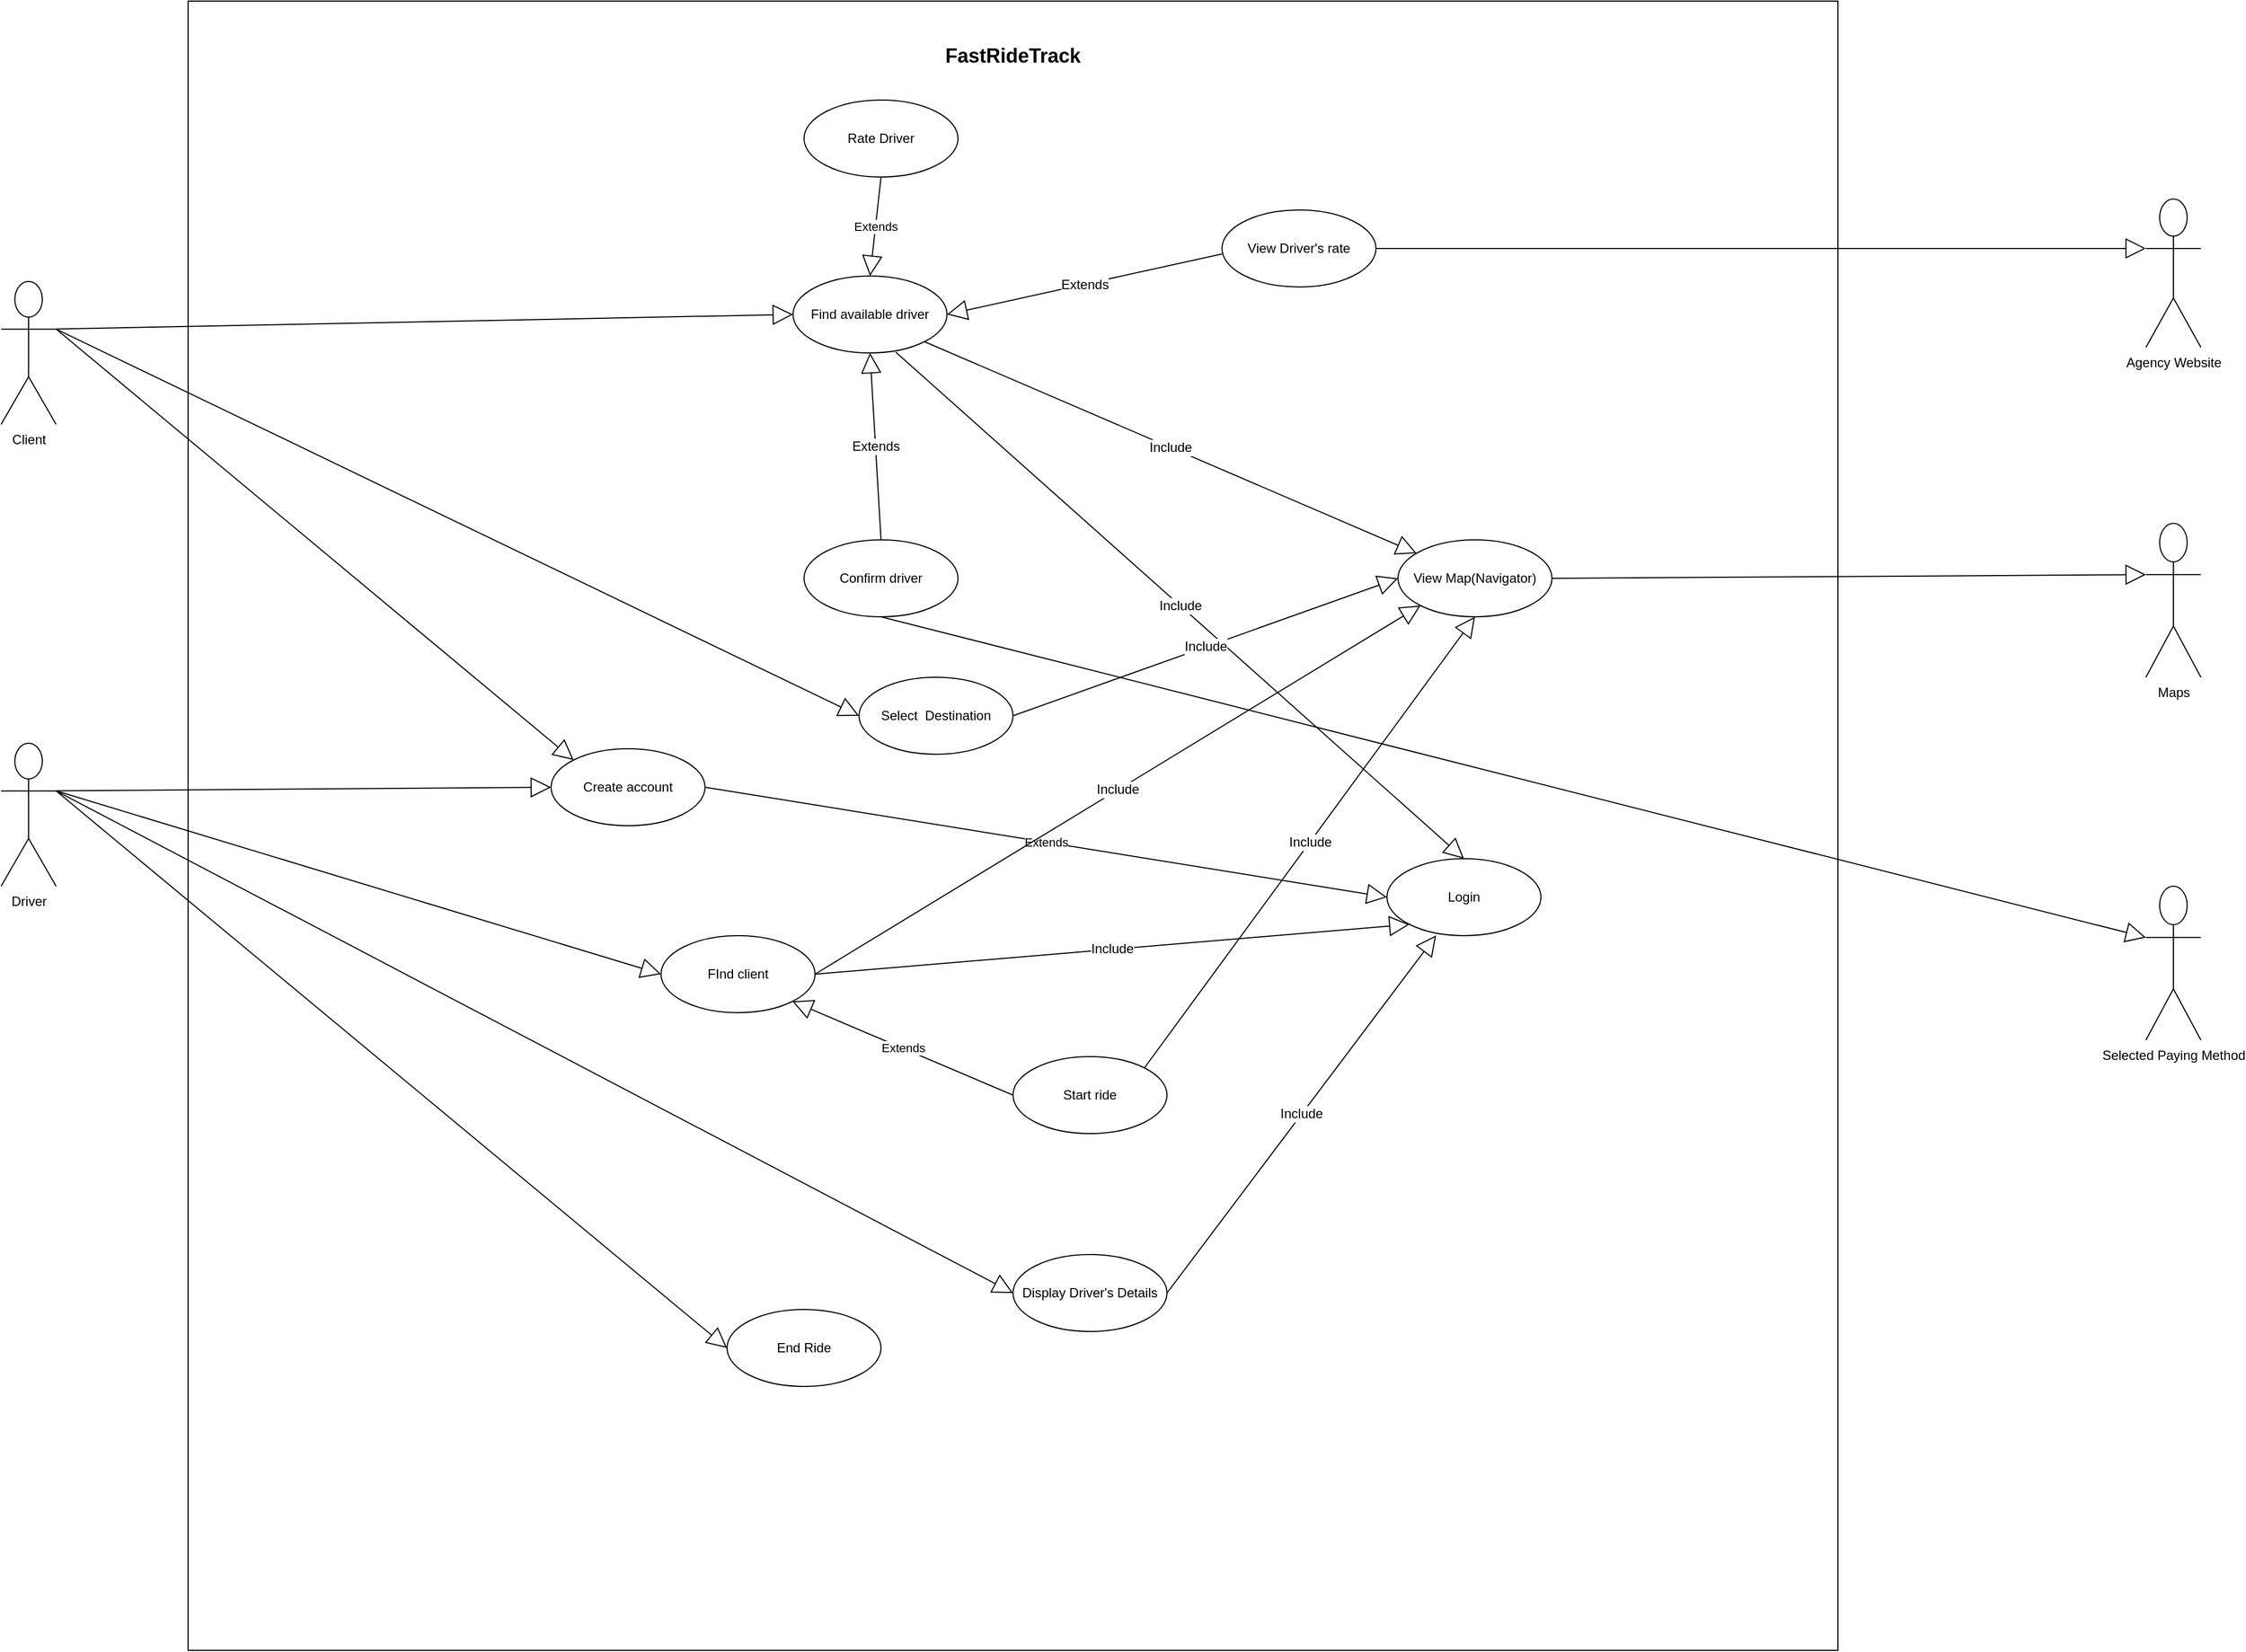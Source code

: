 <mxfile version="22.0.3" type="device">
  <diagram name="Pagina-1" id="4yyajg1duolFcby2Z4SF">
    <mxGraphModel dx="2103" dy="1775" grid="1" gridSize="10" guides="1" tooltips="1" connect="1" arrows="1" fold="1" page="1" pageScale="1" pageWidth="827" pageHeight="1169" math="0" shadow="0">
      <root>
        <mxCell id="0" />
        <mxCell id="1" parent="0" />
        <mxCell id="rDOq5Js9uwvhGrKsaeQx-1" value="" style="whiteSpace=wrap;html=1;aspect=fixed;" parent="1" vertex="1">
          <mxGeometry x="-500" y="-970" width="1500" height="1500" as="geometry" />
        </mxCell>
        <mxCell id="rDOq5Js9uwvhGrKsaeQx-2" value="Client" style="shape=umlActor;verticalLabelPosition=bottom;verticalAlign=top;html=1;outlineConnect=0;" parent="1" vertex="1">
          <mxGeometry x="-670" y="-715" width="50" height="130" as="geometry" />
        </mxCell>
        <mxCell id="rDOq5Js9uwvhGrKsaeQx-3" value="Driver&lt;br&gt;" style="shape=umlActor;verticalLabelPosition=bottom;verticalAlign=top;html=1;" parent="1" vertex="1">
          <mxGeometry x="-670" y="-295" width="50" height="130" as="geometry" />
        </mxCell>
        <mxCell id="rDOq5Js9uwvhGrKsaeQx-4" value="Agency Website&lt;br&gt;" style="shape=umlActor;verticalLabelPosition=bottom;verticalAlign=top;html=1;" parent="1" vertex="1">
          <mxGeometry x="1280" y="-790" width="50" height="135" as="geometry" />
        </mxCell>
        <mxCell id="rDOq5Js9uwvhGrKsaeQx-5" value="Maps&lt;br&gt;" style="shape=umlActor;verticalLabelPosition=bottom;verticalAlign=top;html=1;" parent="1" vertex="1">
          <mxGeometry x="1280" y="-495" width="50" height="140" as="geometry" />
        </mxCell>
        <mxCell id="rDOq5Js9uwvhGrKsaeQx-8" value="Login" style="ellipse;whiteSpace=wrap;html=1;" parent="1" vertex="1">
          <mxGeometry x="590" y="-190" width="140" height="70" as="geometry" />
        </mxCell>
        <mxCell id="rDOq5Js9uwvhGrKsaeQx-9" value="Find available driver" style="ellipse;whiteSpace=wrap;html=1;strokeColor=default;align=center;verticalAlign=middle;fontFamily=Helvetica;fontSize=12;fontColor=default;fillColor=default;" parent="1" vertex="1">
          <mxGeometry x="50" y="-720" width="140" height="70" as="geometry" />
        </mxCell>
        <mxCell id="rDOq5Js9uwvhGrKsaeQx-10" value="View Map(Navigator)" style="ellipse;whiteSpace=wrap;html=1;strokeColor=default;align=center;verticalAlign=middle;fontFamily=Helvetica;fontSize=12;fontColor=default;fillColor=default;" parent="1" vertex="1">
          <mxGeometry x="600" y="-480" width="140" height="70" as="geometry" />
        </mxCell>
        <mxCell id="rDOq5Js9uwvhGrKsaeQx-11" value="Include" style="endArrow=block;endSize=16;endFill=0;html=1;rounded=0;fontFamily=Helvetica;fontSize=12;fontColor=default;exitX=0.667;exitY=0.989;exitDx=0;exitDy=0;entryX=0.5;entryY=0;entryDx=0;entryDy=0;exitPerimeter=0;" parent="1" source="rDOq5Js9uwvhGrKsaeQx-9" target="rDOq5Js9uwvhGrKsaeQx-8" edge="1">
          <mxGeometry width="160" relative="1" as="geometry">
            <mxPoint x="170" y="-510" as="sourcePoint" />
            <mxPoint x="310" y="-530" as="targetPoint" />
          </mxGeometry>
        </mxCell>
        <mxCell id="rDOq5Js9uwvhGrKsaeQx-12" value="&lt;br&gt;" style="endArrow=block;endSize=16;endFill=0;html=1;rounded=0;fontFamily=Helvetica;fontSize=12;fontColor=default;exitX=1;exitY=0.333;exitDx=0;exitDy=0;exitPerimeter=0;entryX=0;entryY=1;entryDx=0;entryDy=0;" parent="1" source="rDOq5Js9uwvhGrKsaeQx-2" edge="1">
          <mxGeometry width="160" relative="1" as="geometry">
            <mxPoint x="-710.29" y="-771.307" as="sourcePoint" />
            <mxPoint x="49.997" y="-685.0" as="targetPoint" />
          </mxGeometry>
        </mxCell>
        <mxCell id="rDOq5Js9uwvhGrKsaeQx-13" value="&lt;h2&gt;FastRideTrack&lt;/h2&gt;" style="text;html=1;strokeColor=none;fillColor=none;align=center;verticalAlign=middle;whiteSpace=wrap;rounded=0;fontSize=12;fontFamily=Helvetica;fontColor=default;" parent="1" vertex="1">
          <mxGeometry x="170" y="-960" width="160" height="80" as="geometry" />
        </mxCell>
        <mxCell id="rDOq5Js9uwvhGrKsaeQx-17" value="&lt;br&gt;" style="endArrow=block;endSize=16;endFill=0;html=1;rounded=0;fontFamily=Helvetica;fontSize=12;fontColor=default;exitX=1;exitY=0.5;exitDx=0;exitDy=0;entryX=0;entryY=0.333;entryDx=0;entryDy=0;entryPerimeter=0;" parent="1" source="rDOq5Js9uwvhGrKsaeQx-10" target="rDOq5Js9uwvhGrKsaeQx-5" edge="1">
          <mxGeometry width="160" relative="1" as="geometry">
            <mxPoint x="170" y="-840" as="sourcePoint" />
            <mxPoint x="330" y="-840" as="targetPoint" />
          </mxGeometry>
        </mxCell>
        <mxCell id="rDOq5Js9uwvhGrKsaeQx-19" value="Start ride" style="ellipse;whiteSpace=wrap;html=1;strokeColor=default;align=center;verticalAlign=middle;fontFamily=Helvetica;fontSize=12;fontColor=default;fillColor=default;" parent="1" vertex="1">
          <mxGeometry x="250" y="-10" width="140" height="70" as="geometry" />
        </mxCell>
        <mxCell id="rDOq5Js9uwvhGrKsaeQx-20" value="Confirm driver" style="ellipse;whiteSpace=wrap;html=1;strokeColor=default;align=center;verticalAlign=middle;fontFamily=Helvetica;fontSize=12;fontColor=default;fillColor=default;" parent="1" vertex="1">
          <mxGeometry x="60" y="-480" width="140" height="70" as="geometry" />
        </mxCell>
        <mxCell id="rDOq5Js9uwvhGrKsaeQx-21" value="" style="endArrow=block;endSize=16;endFill=0;html=1;rounded=0;fontFamily=Helvetica;fontSize=12;fontColor=default;exitX=1;exitY=0.333;exitDx=0;exitDy=0;exitPerimeter=0;entryX=0;entryY=0.5;entryDx=0;entryDy=0;" parent="1" source="rDOq5Js9uwvhGrKsaeQx-3" edge="1" target="rDOq5Js9uwvhGrKsaeQx-29">
          <mxGeometry width="160" relative="1" as="geometry">
            <mxPoint x="-690" y="-339.997" as="sourcePoint" />
            <mxPoint x="86.82" y="-115.17" as="targetPoint" />
          </mxGeometry>
        </mxCell>
        <mxCell id="rDOq5Js9uwvhGrKsaeQx-23" value="Include" style="endArrow=block;endSize=16;endFill=0;html=1;rounded=0;fontFamily=Helvetica;fontSize=12;fontColor=default;exitX=1;exitY=0.5;exitDx=0;exitDy=0;entryX=0;entryY=1;entryDx=0;entryDy=0;" parent="1" source="rDOq5Js9uwvhGrKsaeQx-29" target="rDOq5Js9uwvhGrKsaeQx-8" edge="1">
          <mxGeometry width="160" relative="1" as="geometry">
            <mxPoint x="130" y="-440" as="sourcePoint" />
            <mxPoint x="290" y="-440" as="targetPoint" />
          </mxGeometry>
        </mxCell>
        <mxCell id="rDOq5Js9uwvhGrKsaeQx-28" value="Extends" style="endArrow=block;endSize=16;endFill=0;html=1;rounded=0;fontFamily=Helvetica;fontSize=12;fontColor=default;exitX=0.5;exitY=0;exitDx=0;exitDy=0;entryX=0.5;entryY=1;entryDx=0;entryDy=0;" parent="1" source="rDOq5Js9uwvhGrKsaeQx-20" target="rDOq5Js9uwvhGrKsaeQx-9" edge="1">
          <mxGeometry width="160" relative="1" as="geometry">
            <mxPoint x="130" y="-440" as="sourcePoint" />
            <mxPoint x="290" y="-440" as="targetPoint" />
          </mxGeometry>
        </mxCell>
        <mxCell id="rDOq5Js9uwvhGrKsaeQx-29" value="FInd client" style="ellipse;whiteSpace=wrap;html=1;strokeColor=default;align=center;verticalAlign=middle;fontFamily=Helvetica;fontSize=12;fontColor=default;fillColor=default;" parent="1" vertex="1">
          <mxGeometry x="-70" y="-120" width="140" height="70" as="geometry" />
        </mxCell>
        <mxCell id="rDOq5Js9uwvhGrKsaeQx-31" value="View Driver&#39;s rate" style="ellipse;whiteSpace=wrap;html=1;strokeColor=default;align=center;verticalAlign=middle;fontFamily=Helvetica;fontSize=12;fontColor=default;fillColor=default;" parent="1" vertex="1">
          <mxGeometry x="440" y="-780" width="140" height="70" as="geometry" />
        </mxCell>
        <mxCell id="rDOq5Js9uwvhGrKsaeQx-32" value="Extends" style="endArrow=block;endSize=16;endFill=0;html=1;rounded=0;fontFamily=Helvetica;fontSize=12;fontColor=default;entryX=1;entryY=0.5;entryDx=0;entryDy=0;" parent="1" target="rDOq5Js9uwvhGrKsaeQx-9" edge="1">
          <mxGeometry width="160" relative="1" as="geometry">
            <mxPoint x="440" y="-740" as="sourcePoint" />
            <mxPoint x="176.0" y="-703.97" as="targetPoint" />
          </mxGeometry>
        </mxCell>
        <mxCell id="rDOq5Js9uwvhGrKsaeQx-33" value="" style="endArrow=block;endSize=16;endFill=0;html=1;rounded=0;fontFamily=Helvetica;fontSize=12;fontColor=default;exitX=1;exitY=0.5;exitDx=0;exitDy=0;entryX=0;entryY=0.333;entryDx=0;entryDy=0;entryPerimeter=0;" parent="1" source="rDOq5Js9uwvhGrKsaeQx-31" target="rDOq5Js9uwvhGrKsaeQx-4" edge="1">
          <mxGeometry width="160" relative="1" as="geometry">
            <mxPoint x="100" y="-720" as="sourcePoint" />
            <mxPoint x="260" y="-720" as="targetPoint" />
          </mxGeometry>
        </mxCell>
        <mxCell id="rDOq5Js9uwvhGrKsaeQx-36" value="Selected Paying Method&lt;br&gt;" style="shape=umlActor;verticalLabelPosition=bottom;verticalAlign=top;html=1;strokeColor=default;align=center;fontFamily=Helvetica;fontSize=12;fontColor=default;fillColor=default;" parent="1" vertex="1">
          <mxGeometry x="1280" y="-165" width="50" height="140" as="geometry" />
        </mxCell>
        <mxCell id="rDOq5Js9uwvhGrKsaeQx-38" value="" style="endArrow=block;endSize=16;endFill=0;html=1;rounded=0;fontFamily=Helvetica;fontSize=12;fontColor=default;exitX=0.5;exitY=1;exitDx=0;exitDy=0;entryX=0;entryY=0.333;entryDx=0;entryDy=0;entryPerimeter=0;" parent="1" source="rDOq5Js9uwvhGrKsaeQx-20" target="rDOq5Js9uwvhGrKsaeQx-36" edge="1">
          <mxGeometry width="160" relative="1" as="geometry">
            <mxPoint x="230" y="-385" as="sourcePoint" />
            <mxPoint x="210" y="-375" as="targetPoint" />
          </mxGeometry>
        </mxCell>
        <mxCell id="rDOq5Js9uwvhGrKsaeQx-48" value="Display Driver&#39;s Details" style="ellipse;whiteSpace=wrap;html=1;strokeColor=default;align=center;verticalAlign=middle;fontFamily=Helvetica;fontSize=12;fontColor=default;fillColor=default;" parent="1" vertex="1">
          <mxGeometry x="250" y="170" width="140" height="70" as="geometry" />
        </mxCell>
        <mxCell id="rDOq5Js9uwvhGrKsaeQx-49" value="" style="endArrow=block;endSize=16;endFill=0;html=1;rounded=0;fontFamily=Helvetica;fontSize=12;fontColor=default;exitX=1;exitY=0.333;exitDx=0;exitDy=0;exitPerimeter=0;entryX=0;entryY=0.5;entryDx=0;entryDy=0;" parent="1" source="rDOq5Js9uwvhGrKsaeQx-3" target="rDOq5Js9uwvhGrKsaeQx-48" edge="1">
          <mxGeometry width="160" relative="1" as="geometry">
            <mxPoint x="-300" y="-250" as="sourcePoint" />
            <mxPoint x="-140" y="-250" as="targetPoint" />
          </mxGeometry>
        </mxCell>
        <mxCell id="rDOq5Js9uwvhGrKsaeQx-50" value="Include" style="endArrow=block;endSize=16;endFill=0;html=1;rounded=0;fontFamily=Helvetica;fontSize=12;fontColor=default;exitX=1;exitY=0.5;exitDx=0;exitDy=0;entryX=0.319;entryY=0.997;entryDx=0;entryDy=0;entryPerimeter=0;" parent="1" source="rDOq5Js9uwvhGrKsaeQx-48" target="rDOq5Js9uwvhGrKsaeQx-8" edge="1">
          <mxGeometry width="160" relative="1" as="geometry">
            <mxPoint x="380" y="-100" as="sourcePoint" />
            <mxPoint x="540" y="-100" as="targetPoint" />
          </mxGeometry>
        </mxCell>
        <mxCell id="rDOq5Js9uwvhGrKsaeQx-51" value="Rate Driver" style="ellipse;whiteSpace=wrap;html=1;strokeColor=default;align=center;verticalAlign=middle;fontFamily=Helvetica;fontSize=12;fontColor=default;fillColor=default;" parent="1" vertex="1">
          <mxGeometry x="60" y="-880" width="140" height="70" as="geometry" />
        </mxCell>
        <mxCell id="rDOq5Js9uwvhGrKsaeQx-54" value="Select&amp;nbsp; Destination" style="ellipse;whiteSpace=wrap;html=1;strokeColor=default;align=center;verticalAlign=middle;fontFamily=Helvetica;fontSize=12;fontColor=default;fillColor=default;" parent="1" vertex="1">
          <mxGeometry x="110" y="-355" width="140" height="70" as="geometry" />
        </mxCell>
        <mxCell id="rDOq5Js9uwvhGrKsaeQx-55" value="" style="endArrow=block;endSize=16;endFill=0;html=1;rounded=0;fontFamily=Helvetica;fontSize=12;fontColor=default;exitX=1;exitY=0.333;exitDx=0;exitDy=0;exitPerimeter=0;entryX=0;entryY=0.5;entryDx=0;entryDy=0;" parent="1" source="rDOq5Js9uwvhGrKsaeQx-2" target="rDOq5Js9uwvhGrKsaeQx-54" edge="1">
          <mxGeometry width="160" relative="1" as="geometry">
            <mxPoint x="-250" y="-570" as="sourcePoint" />
            <mxPoint x="-90" y="-570" as="targetPoint" />
          </mxGeometry>
        </mxCell>
        <mxCell id="rDOq5Js9uwvhGrKsaeQx-56" value="Include" style="endArrow=block;endSize=16;endFill=0;html=1;rounded=0;fontFamily=Helvetica;fontSize=12;fontColor=default;exitX=1;exitY=0.5;exitDx=0;exitDy=0;entryX=0;entryY=0.5;entryDx=0;entryDy=0;" parent="1" source="rDOq5Js9uwvhGrKsaeQx-54" target="rDOq5Js9uwvhGrKsaeQx-10" edge="1">
          <mxGeometry width="160" relative="1" as="geometry">
            <mxPoint x="440" y="-390" as="sourcePoint" />
            <mxPoint x="600" y="-390" as="targetPoint" />
          </mxGeometry>
        </mxCell>
        <mxCell id="rDOq5Js9uwvhGrKsaeQx-58" value="Include" style="endArrow=block;endSize=16;endFill=0;html=1;rounded=0;fontFamily=Helvetica;fontSize=12;fontColor=default;exitX=1;exitY=1;exitDx=0;exitDy=0;" parent="1" source="rDOq5Js9uwvhGrKsaeQx-9" target="rDOq5Js9uwvhGrKsaeQx-10" edge="1">
          <mxGeometry width="160" relative="1" as="geometry">
            <mxPoint x="380" y="-600" as="sourcePoint" />
            <mxPoint x="540" y="-600" as="targetPoint" />
          </mxGeometry>
        </mxCell>
        <mxCell id="rDOq5Js9uwvhGrKsaeQx-59" value="Include" style="endArrow=block;endSize=16;endFill=0;html=1;rounded=0;fontFamily=Helvetica;fontSize=12;fontColor=default;exitX=1;exitY=0;exitDx=0;exitDy=0;entryX=0.5;entryY=1;entryDx=0;entryDy=0;" parent="1" source="rDOq5Js9uwvhGrKsaeQx-19" target="rDOq5Js9uwvhGrKsaeQx-10" edge="1">
          <mxGeometry width="160" relative="1" as="geometry">
            <mxPoint x="405" y="0.98" as="sourcePoint" />
            <mxPoint x="620" y="-270" as="targetPoint" />
          </mxGeometry>
        </mxCell>
        <mxCell id="rDOq5Js9uwvhGrKsaeQx-60" value="End Ride" style="ellipse;whiteSpace=wrap;html=1;strokeColor=default;align=center;verticalAlign=middle;fontFamily=Helvetica;fontSize=12;fontColor=default;fillColor=default;" parent="1" vertex="1">
          <mxGeometry x="-10" y="220" width="140" height="70" as="geometry" />
        </mxCell>
        <mxCell id="rDOq5Js9uwvhGrKsaeQx-62" value="" style="endArrow=block;endSize=16;endFill=0;html=1;rounded=0;fontFamily=Helvetica;fontSize=12;fontColor=default;exitX=1;exitY=0.333;exitDx=0;exitDy=0;exitPerimeter=0;entryX=0;entryY=0.5;entryDx=0;entryDy=0;" parent="1" source="rDOq5Js9uwvhGrKsaeQx-3" target="rDOq5Js9uwvhGrKsaeQx-60" edge="1">
          <mxGeometry width="160" relative="1" as="geometry">
            <mxPoint x="-370" y="-210" as="sourcePoint" />
            <mxPoint x="-210" y="-210" as="targetPoint" />
            <Array as="points" />
          </mxGeometry>
        </mxCell>
        <mxCell id="8BE-TqmUSlinZl0Okqe5-1" value="Create account" style="ellipse;whiteSpace=wrap;html=1;" parent="1" vertex="1">
          <mxGeometry x="-170" y="-290" width="140" height="70" as="geometry" />
        </mxCell>
        <mxCell id="8BE-TqmUSlinZl0Okqe5-5" value="Extends" style="endArrow=block;endSize=16;endFill=0;html=1;rounded=0;entryX=0;entryY=0.5;entryDx=0;entryDy=0;exitX=1;exitY=0.5;exitDx=0;exitDy=0;" parent="1" source="8BE-TqmUSlinZl0Okqe5-1" target="rDOq5Js9uwvhGrKsaeQx-8" edge="1">
          <mxGeometry width="160" relative="1" as="geometry">
            <mxPoint x="-180" y="-220" as="sourcePoint" />
            <mxPoint x="200" y="-210" as="targetPoint" />
          </mxGeometry>
        </mxCell>
        <mxCell id="U8X-1iQ1NftlxgSJqY4z-3" value="" style="endArrow=block;endSize=16;endFill=0;html=1;rounded=0;exitX=1;exitY=0.333;exitDx=0;exitDy=0;exitPerimeter=0;entryX=0;entryY=0;entryDx=0;entryDy=0;" parent="1" source="rDOq5Js9uwvhGrKsaeQx-2" target="8BE-TqmUSlinZl0Okqe5-1" edge="1">
          <mxGeometry width="160" relative="1" as="geometry">
            <mxPoint x="-200" y="-500" as="sourcePoint" />
            <mxPoint x="-40" y="-500" as="targetPoint" />
          </mxGeometry>
        </mxCell>
        <mxCell id="U8X-1iQ1NftlxgSJqY4z-4" value="" style="endArrow=block;endSize=16;endFill=0;html=1;rounded=0;exitX=1;exitY=0.333;exitDx=0;exitDy=0;exitPerimeter=0;entryX=0;entryY=0.5;entryDx=0;entryDy=0;" parent="1" source="rDOq5Js9uwvhGrKsaeQx-3" target="8BE-TqmUSlinZl0Okqe5-1" edge="1">
          <mxGeometry width="160" relative="1" as="geometry">
            <mxPoint x="-200" y="-320" as="sourcePoint" />
            <mxPoint x="-40" y="-320" as="targetPoint" />
          </mxGeometry>
        </mxCell>
        <mxCell id="4055wicCM1nUUq9we5To-1" value="Extends" style="endArrow=block;endSize=16;endFill=0;html=1;rounded=0;exitX=0.5;exitY=1;exitDx=0;exitDy=0;entryX=0.5;entryY=0;entryDx=0;entryDy=0;" parent="1" source="rDOq5Js9uwvhGrKsaeQx-51" target="rDOq5Js9uwvhGrKsaeQx-9" edge="1">
          <mxGeometry width="160" relative="1" as="geometry">
            <mxPoint x="340" y="-450" as="sourcePoint" />
            <mxPoint x="500" y="-450" as="targetPoint" />
          </mxGeometry>
        </mxCell>
        <mxCell id="rRLoZSG1zUHQRJnNxPkP-1" value="Include" style="endArrow=block;endSize=16;endFill=0;html=1;rounded=0;fontFamily=Helvetica;fontSize=12;fontColor=default;exitX=1;exitY=0.5;exitDx=0;exitDy=0;entryX=0;entryY=1;entryDx=0;entryDy=0;" edge="1" parent="1" source="rDOq5Js9uwvhGrKsaeQx-29" target="rDOq5Js9uwvhGrKsaeQx-10">
          <mxGeometry width="160" relative="1" as="geometry">
            <mxPoint x="279" y="-70" as="sourcePoint" />
            <mxPoint x="631" y="-410" as="targetPoint" />
          </mxGeometry>
        </mxCell>
        <mxCell id="rRLoZSG1zUHQRJnNxPkP-2" value="Extends" style="endArrow=block;endSize=16;endFill=0;html=1;rounded=0;exitX=0;exitY=0.5;exitDx=0;exitDy=0;entryX=1;entryY=1;entryDx=0;entryDy=0;" edge="1" parent="1" source="rDOq5Js9uwvhGrKsaeQx-19" target="rDOq5Js9uwvhGrKsaeQx-29">
          <mxGeometry width="160" relative="1" as="geometry">
            <mxPoint x="30" y="-170" as="sourcePoint" />
            <mxPoint x="190" y="-170" as="targetPoint" />
          </mxGeometry>
        </mxCell>
      </root>
    </mxGraphModel>
  </diagram>
</mxfile>
